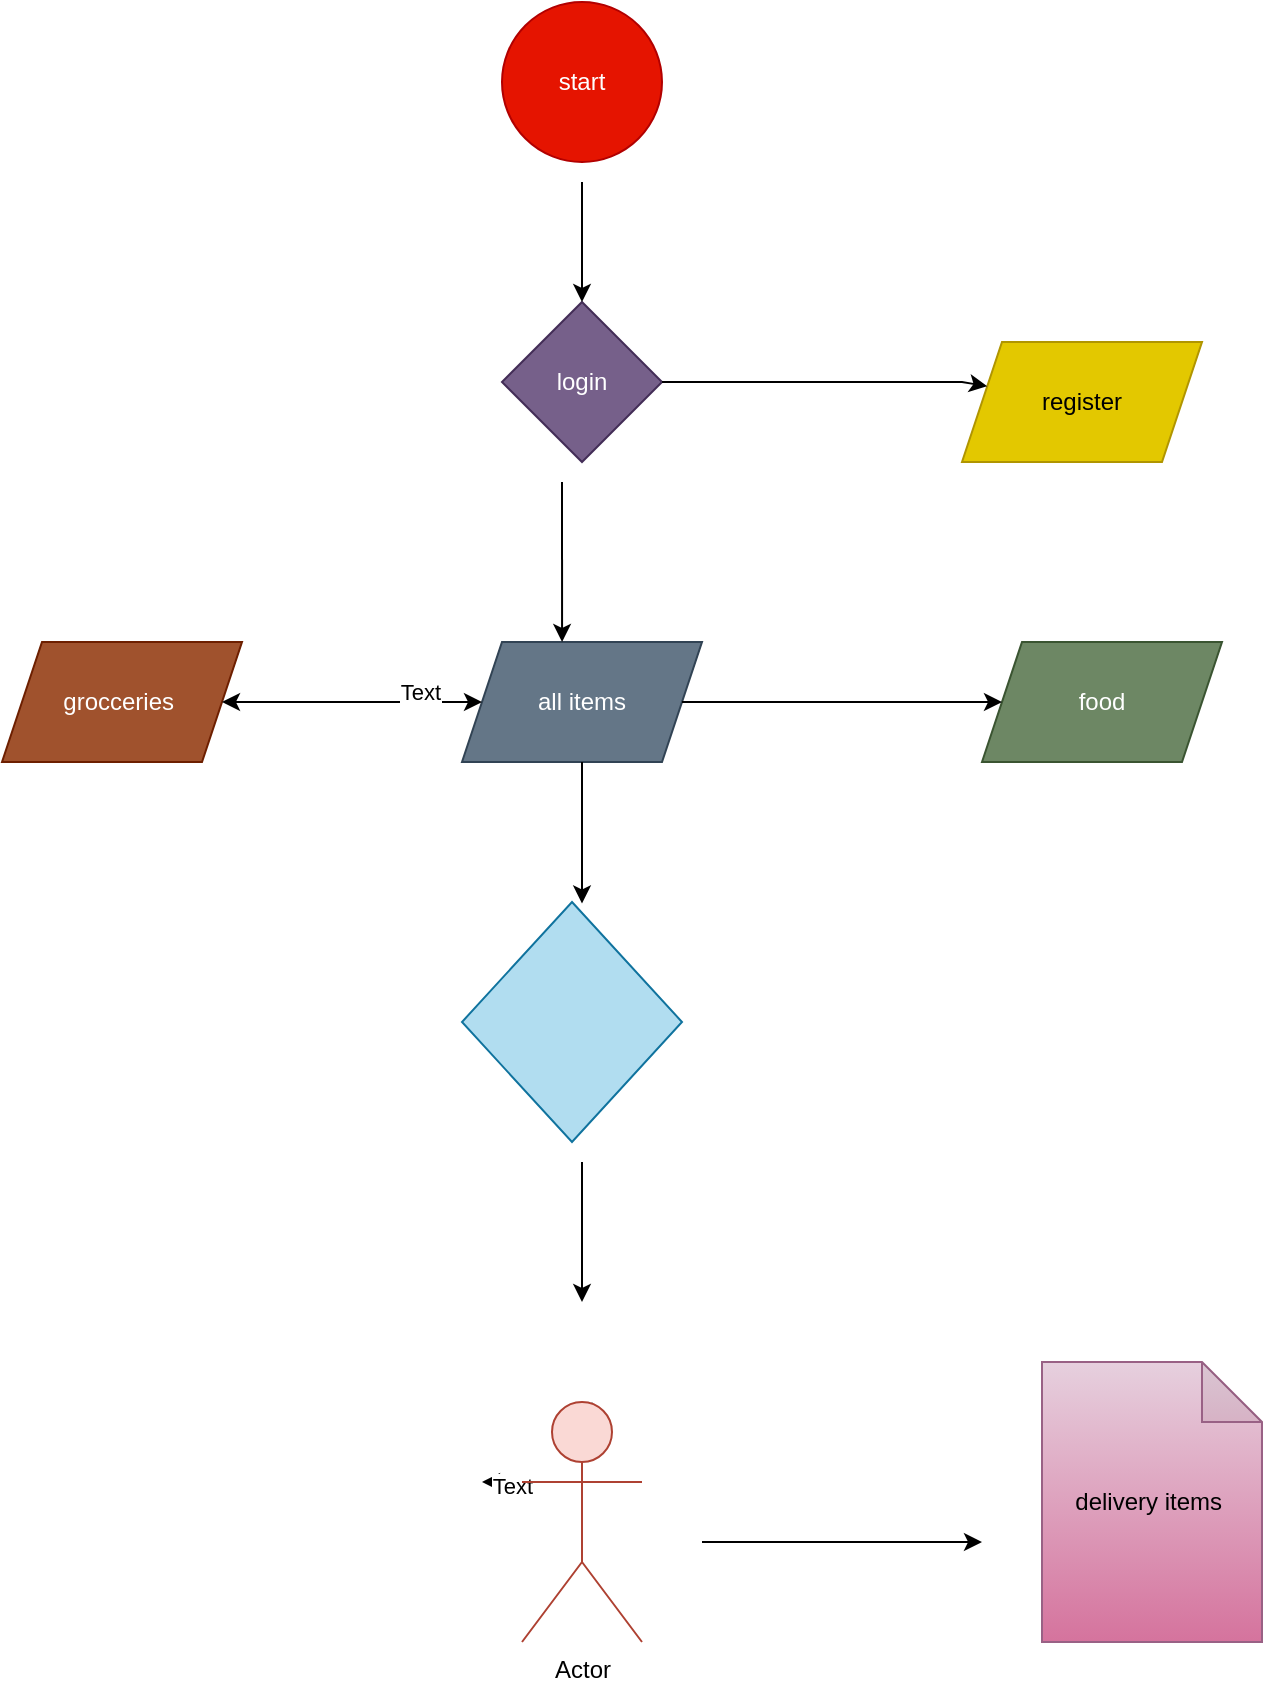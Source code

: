 <mxfile version="28.2.0">
  <diagram name="Page-1" id="gH3LNW4H-nkQx6t9NX2R">
    <mxGraphModel dx="786" dy="459" grid="1" gridSize="10" guides="1" tooltips="1" connect="1" arrows="1" fold="1" page="1" pageScale="1" pageWidth="827" pageHeight="1169" math="0" shadow="0">
      <root>
        <mxCell id="0" />
        <mxCell id="1" parent="0" />
        <mxCell id="8fG0sdeDWdeyJYJSnqaP-1" value="start" style="ellipse;whiteSpace=wrap;html=1;aspect=fixed;fillColor=#e51400;fontColor=#ffffff;strokeColor=#B20000;" vertex="1" parent="1">
          <mxGeometry x="310" width="80" height="80" as="geometry" />
        </mxCell>
        <mxCell id="8fG0sdeDWdeyJYJSnqaP-2" value="login" style="rhombus;whiteSpace=wrap;html=1;fillColor=#76608a;fontColor=#ffffff;strokeColor=#432D57;" vertex="1" parent="1">
          <mxGeometry x="310" y="150" width="80" height="80" as="geometry" />
        </mxCell>
        <mxCell id="8fG0sdeDWdeyJYJSnqaP-3" value="" style="endArrow=classic;html=1;rounded=0;entryX=0.5;entryY=0;entryDx=0;entryDy=0;" edge="1" parent="1" target="8fG0sdeDWdeyJYJSnqaP-2">
          <mxGeometry width="50" height="50" relative="1" as="geometry">
            <mxPoint x="350" y="90" as="sourcePoint" />
            <mxPoint x="360" y="80" as="targetPoint" />
          </mxGeometry>
        </mxCell>
        <mxCell id="8fG0sdeDWdeyJYJSnqaP-4" value="&amp;nbsp;all items&amp;nbsp;" style="shape=parallelogram;perimeter=parallelogramPerimeter;whiteSpace=wrap;html=1;fixedSize=1;fillColor=#647687;fontColor=#ffffff;strokeColor=#314354;" vertex="1" parent="1">
          <mxGeometry x="290" y="320" width="120" height="60" as="geometry" />
        </mxCell>
        <mxCell id="8fG0sdeDWdeyJYJSnqaP-5" value="register" style="shape=parallelogram;perimeter=parallelogramPerimeter;whiteSpace=wrap;html=1;fixedSize=1;fillColor=#e3c800;fontColor=#000000;strokeColor=#B09500;" vertex="1" parent="1">
          <mxGeometry x="540" y="170" width="120" height="60" as="geometry" />
        </mxCell>
        <mxCell id="8fG0sdeDWdeyJYJSnqaP-6" value="" style="endArrow=classic;html=1;rounded=0;entryX=0.417;entryY=0;entryDx=0;entryDy=0;entryPerimeter=0;" edge="1" parent="1" target="8fG0sdeDWdeyJYJSnqaP-4">
          <mxGeometry width="50" height="50" relative="1" as="geometry">
            <mxPoint x="340" y="240" as="sourcePoint" />
            <mxPoint x="390" y="310" as="targetPoint" />
            <Array as="points" />
          </mxGeometry>
        </mxCell>
        <mxCell id="8fG0sdeDWdeyJYJSnqaP-7" value="" style="endArrow=classic;html=1;rounded=0;" edge="1" parent="1" target="8fG0sdeDWdeyJYJSnqaP-5">
          <mxGeometry width="50" height="50" relative="1" as="geometry">
            <mxPoint x="390" y="190" as="sourcePoint" />
            <mxPoint x="440" y="140" as="targetPoint" />
            <Array as="points">
              <mxPoint x="540" y="190" />
            </Array>
          </mxGeometry>
        </mxCell>
        <mxCell id="8fG0sdeDWdeyJYJSnqaP-8" value="food" style="shape=parallelogram;perimeter=parallelogramPerimeter;whiteSpace=wrap;html=1;fixedSize=1;fillColor=#6d8764;fontColor=#ffffff;strokeColor=#3A5431;" vertex="1" parent="1">
          <mxGeometry x="550" y="320" width="120" height="60" as="geometry" />
        </mxCell>
        <mxCell id="8fG0sdeDWdeyJYJSnqaP-9" value="" style="endArrow=classic;html=1;rounded=0;" edge="1" parent="1" target="8fG0sdeDWdeyJYJSnqaP-8">
          <mxGeometry width="50" height="50" relative="1" as="geometry">
            <mxPoint x="400" y="350" as="sourcePoint" />
            <mxPoint x="450" y="300" as="targetPoint" />
          </mxGeometry>
        </mxCell>
        <mxCell id="8fG0sdeDWdeyJYJSnqaP-10" value="grocceries&amp;nbsp;" style="shape=parallelogram;perimeter=parallelogramPerimeter;whiteSpace=wrap;html=1;fixedSize=1;fillColor=#a0522d;fontColor=#ffffff;strokeColor=#6D1F00;" vertex="1" parent="1">
          <mxGeometry x="60" y="320" width="120" height="60" as="geometry" />
        </mxCell>
        <mxCell id="8fG0sdeDWdeyJYJSnqaP-11" value="" style="endArrow=classic;startArrow=classic;html=1;rounded=0;" edge="1" parent="1" target="8fG0sdeDWdeyJYJSnqaP-4">
          <mxGeometry width="50" height="50" relative="1" as="geometry">
            <mxPoint x="170" y="350" as="sourcePoint" />
            <mxPoint x="220" y="300" as="targetPoint" />
          </mxGeometry>
        </mxCell>
        <mxCell id="8fG0sdeDWdeyJYJSnqaP-12" value="Text" style="edgeLabel;html=1;align=center;verticalAlign=middle;resizable=0;points=[];" vertex="1" connectable="0" parent="8fG0sdeDWdeyJYJSnqaP-11">
          <mxGeometry x="0.523" y="5" relative="1" as="geometry">
            <mxPoint as="offset" />
          </mxGeometry>
        </mxCell>
        <mxCell id="8fG0sdeDWdeyJYJSnqaP-13" value="" style="rhombus;whiteSpace=wrap;html=1;fillColor=#b1ddf0;strokeColor=#10739e;" vertex="1" parent="1">
          <mxGeometry x="290" y="450" width="110" height="120" as="geometry" />
        </mxCell>
        <mxCell id="8fG0sdeDWdeyJYJSnqaP-14" value="" style="endArrow=classic;html=1;rounded=0;" edge="1" parent="1" source="8fG0sdeDWdeyJYJSnqaP-4">
          <mxGeometry width="50" height="50" relative="1" as="geometry">
            <mxPoint x="350" y="430" as="sourcePoint" />
            <mxPoint x="350" y="450.711" as="targetPoint" />
          </mxGeometry>
        </mxCell>
        <mxCell id="8fG0sdeDWdeyJYJSnqaP-15" value="" style="endArrow=classic;html=1;rounded=0;" edge="1" parent="1">
          <mxGeometry width="50" height="50" relative="1" as="geometry">
            <mxPoint x="350" y="580" as="sourcePoint" />
            <mxPoint x="350" y="650" as="targetPoint" />
          </mxGeometry>
        </mxCell>
        <mxCell id="8fG0sdeDWdeyJYJSnqaP-18" style="edgeStyle=orthogonalEdgeStyle;rounded=0;orthogonalLoop=1;jettySize=auto;html=1;exitX=0.5;exitY=0;exitDx=0;exitDy=0;exitPerimeter=0;" edge="1" parent="1" source="8fG0sdeDWdeyJYJSnqaP-16">
          <mxGeometry relative="1" as="geometry">
            <mxPoint x="355" y="700" as="targetPoint" />
            <Array as="points">
              <mxPoint x="355" y="720" />
              <mxPoint x="356" y="720" />
            </Array>
          </mxGeometry>
        </mxCell>
        <mxCell id="8fG0sdeDWdeyJYJSnqaP-19" style="edgeStyle=orthogonalEdgeStyle;rounded=0;orthogonalLoop=1;jettySize=auto;html=1;exitX=0;exitY=0.333;exitDx=0;exitDy=0;exitPerimeter=0;" edge="1" parent="1" source="8fG0sdeDWdeyJYJSnqaP-16">
          <mxGeometry relative="1" as="geometry">
            <mxPoint x="300" y="740" as="targetPoint" />
          </mxGeometry>
        </mxCell>
        <mxCell id="8fG0sdeDWdeyJYJSnqaP-20" value="Text" style="edgeLabel;html=1;align=center;verticalAlign=middle;resizable=0;points=[];" vertex="1" connectable="0" parent="8fG0sdeDWdeyJYJSnqaP-19">
          <mxGeometry x="-0.523" y="2" relative="1" as="geometry">
            <mxPoint as="offset" />
          </mxGeometry>
        </mxCell>
        <mxCell id="8fG0sdeDWdeyJYJSnqaP-16" value="Actor" style="shape=umlActor;verticalLabelPosition=bottom;verticalAlign=top;html=1;outlineConnect=0;fillColor=#fad9d5;strokeColor=#ae4132;" vertex="1" parent="1">
          <mxGeometry x="320" y="700" width="60" height="120" as="geometry" />
        </mxCell>
        <mxCell id="8fG0sdeDWdeyJYJSnqaP-17" value="" style="endArrow=classic;html=1;rounded=0;" edge="1" parent="1">
          <mxGeometry width="50" height="50" relative="1" as="geometry">
            <mxPoint x="410" y="770" as="sourcePoint" />
            <mxPoint x="550" y="770" as="targetPoint" />
          </mxGeometry>
        </mxCell>
        <mxCell id="8fG0sdeDWdeyJYJSnqaP-22" value="delivery items&amp;nbsp;" style="shape=note;whiteSpace=wrap;html=1;backgroundOutline=1;darkOpacity=0.05;fillColor=#e6d0de;gradientColor=#d5739d;strokeColor=#996185;" vertex="1" parent="1">
          <mxGeometry x="580" y="680" width="110" height="140" as="geometry" />
        </mxCell>
      </root>
    </mxGraphModel>
  </diagram>
</mxfile>

